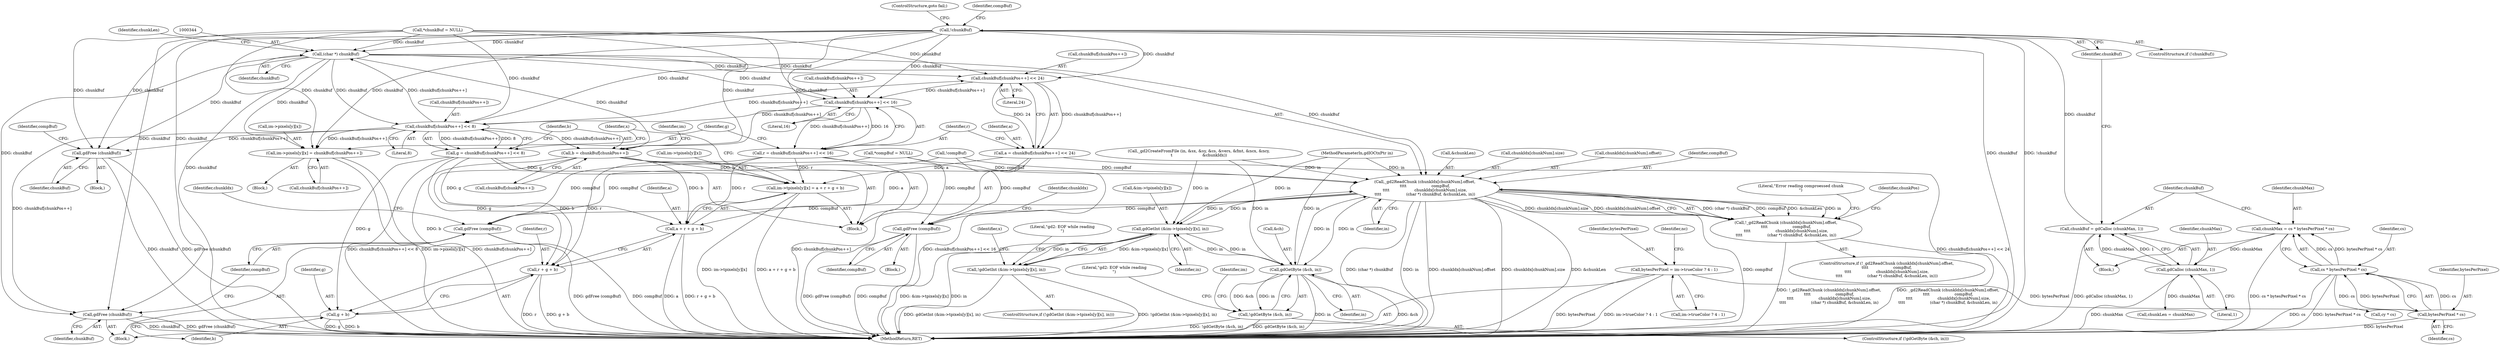 digraph "0_libgd_fe9ed49dafa993e3af96b6a5a589efeea9bfb36f@pointer" {
"1000254" [label="(Call,!chunkBuf)"];
"1000248" [label="(Call,chunkBuf = gdCalloc (chunkMax, 1))"];
"1000250" [label="(Call,gdCalloc (chunkMax, 1))"];
"1000241" [label="(Call,chunkMax = cs * bytesPerPixel * cs)"];
"1000243" [label="(Call,cs * bytesPerPixel * cs)"];
"1000245" [label="(Call,bytesPerPixel * cs)"];
"1000193" [label="(Call,bytesPerPixel = im->trueColor ? 4 : 1)"];
"1000343" [label="(Call,(char *) chunkBuf)"];
"1000331" [label="(Call,_gd2ReadChunk (chunkIdx[chunkNum].offset,\n\t\t\t\t                    compBuf,\n\t\t\t\t                    chunkIdx[chunkNum].size,\n\t\t\t\t                    (char *) chunkBuf, &chunkLen, in))"];
"1000330" [label="(Call,!_gd2ReadChunk (chunkIdx[chunkNum].offset,\n\t\t\t\t                    compBuf,\n\t\t\t\t                    chunkIdx[chunkNum].size,\n\t\t\t\t                    (char *) chunkBuf, &chunkLen, in))"];
"1000411" [label="(Call,gdGetInt (&im->tpixels[y][x], in))"];
"1000410" [label="(Call,!gdGetInt (&im->tpixels[y][x], in))"];
"1000433" [label="(Call,gdGetByte (&ch, in))"];
"1000432" [label="(Call,!gdGetByte (&ch, in))"];
"1000540" [label="(Call,gdFree (compBuf))"];
"1000560" [label="(Call,gdFree (compBuf))"];
"1000473" [label="(Call,chunkBuf[chunkPos++] << 24)"];
"1000471" [label="(Call,a = chunkBuf[chunkPos++] << 24)"];
"1000504" [label="(Call,im->tpixels[y][x] = a + r + g + b)"];
"1000512" [label="(Call,a + r + g + b)"];
"1000482" [label="(Call,chunkBuf[chunkPos++] << 16)"];
"1000480" [label="(Call,r = chunkBuf[chunkPos++] << 16)"];
"1000514" [label="(Call,r + g + b)"];
"1000491" [label="(Call,chunkBuf[chunkPos++] << 8)"];
"1000489" [label="(Call,g = chunkBuf[chunkPos++] << 8)"];
"1000516" [label="(Call,g + b)"];
"1000498" [label="(Call,b = chunkBuf[chunkPos++])"];
"1000521" [label="(Call,im->pixels[y][x] = chunkBuf[chunkPos++])"];
"1000538" [label="(Call,gdFree (chunkBuf))"];
"1000555" [label="(Call,gdFree (chunkBuf))"];
"1000498" [label="(Call,b = chunkBuf[chunkPos++])"];
"1000242" [label="(Identifier,chunkMax)"];
"1000499" [label="(Identifier,b)"];
"1000520" [label="(Block,)"];
"1000540" [label="(Call,gdFree (compBuf))"];
"1000556" [label="(Identifier,chunkBuf)"];
"1000555" [label="(Call,gdFree (chunkBuf))"];
"1000434" [label="(Call,&ch)"];
"1000241" [label="(Call,chunkMax = cs * bytesPerPixel * cs)"];
"1000515" [label="(Identifier,r)"];
"1000504" [label="(Call,im->tpixels[y][x] = a + r + g + b)"];
"1000469" [label="(Block,)"];
"1000257" [label="(ControlStructure,goto fail;)"];
"1000243" [label="(Call,cs * bytesPerPixel * cs)"];
"1000331" [label="(Call,_gd2ReadChunk (chunkIdx[chunkNum].offset,\n\t\t\t\t                    compBuf,\n\t\t\t\t                    chunkIdx[chunkNum].size,\n\t\t\t\t                    (char *) chunkBuf, &chunkLen, in))"];
"1000402" [label="(Identifier,x)"];
"1000563" [label="(Identifier,chunkIdx)"];
"1000439" [label="(Literal,\"gd2: EOF while reading\n\")"];
"1000253" [label="(ControlStructure,if (!chunkBuf))"];
"1000512" [label="(Call,a + r + g + b)"];
"1000558" [label="(Identifier,compBuf)"];
"1000326" [label="(Call,chunkLen = chunkMax)"];
"1000168" [label="(Call,_gd2CreateFromFile (in, &sx, &sy, &cs, &vers, &fmt, &ncx, &ncy,\n\t                        &chunkIdx))"];
"1000247" [label="(Identifier,cs)"];
"1000117" [label="(Block,)"];
"1000517" [label="(Identifier,g)"];
"1000473" [label="(Call,chunkBuf[chunkPos++] << 24)"];
"1000140" [label="(Call,*chunkBuf = NULL)"];
"1000496" [label="(Literal,8)"];
"1000352" [label="(Literal,\"Error reading comproessed chunk\n\")"];
"1000195" [label="(Call,im->trueColor ? 4 : 1)"];
"1000448" [label="(Identifier,im)"];
"1000514" [label="(Call,r + g + b)"];
"1000116" [label="(MethodParameterIn,gdIOCtxPtr in)"];
"1000245" [label="(Call,bytesPerPixel * cs)"];
"1000436" [label="(Identifier,in)"];
"1000246" [label="(Identifier,bytesPerPixel)"];
"1000255" [label="(Identifier,chunkBuf)"];
"1000249" [label="(Identifier,chunkBuf)"];
"1000492" [label="(Call,chunkBuf[chunkPos++])"];
"1000489" [label="(Call,g = chunkBuf[chunkPos++] << 8)"];
"1000244" [label="(Identifier,cs)"];
"1000481" [label="(Identifier,r)"];
"1000490" [label="(Identifier,g)"];
"1000432" [label="(Call,!gdGetByte (&ch, in))"];
"1000521" [label="(Call,im->pixels[y][x] = chunkBuf[chunkPos++])"];
"1000346" [label="(Call,&chunkLen)"];
"1000202" [label="(Identifier,nc)"];
"1000209" [label="(Block,)"];
"1000409" [label="(ControlStructure,if (!gdGetInt (&im->tpixels[y][x], in)))"];
"1000513" [label="(Identifier,a)"];
"1000487" [label="(Literal,16)"];
"1000345" [label="(Identifier,chunkBuf)"];
"1000471" [label="(Call,a = chunkBuf[chunkPos++] << 24)"];
"1000518" [label="(Identifier,b)"];
"1000338" [label="(Call,chunkIdx[chunkNum].size)"];
"1000264" [label="(Call,!compBuf)"];
"1000329" [label="(ControlStructure,if (!_gd2ReadChunk (chunkIdx[chunkNum].offset,\n\t\t\t\t                    compBuf,\n\t\t\t\t                    chunkIdx[chunkNum].size,\n\t\t\t\t                    (char *) chunkBuf, &chunkLen, in)))"];
"1000259" [label="(Identifier,compBuf)"];
"1000332" [label="(Call,chunkIdx[chunkNum].offset)"];
"1000420" [label="(Identifier,in)"];
"1000483" [label="(Call,chunkBuf[chunkPos++])"];
"1000554" [label="(Block,)"];
"1000411" [label="(Call,gdGetInt (&im->tpixels[y][x], in))"];
"1000561" [label="(Identifier,compBuf)"];
"1000522" [label="(Call,im->pixels[y][x])"];
"1000538" [label="(Call,gdFree (chunkBuf))"];
"1000482" [label="(Call,chunkBuf[chunkPos++] << 16)"];
"1000516" [label="(Call,g + b)"];
"1000250" [label="(Call,gdCalloc (chunkMax, 1))"];
"1000474" [label="(Call,chunkBuf[chunkPos++])"];
"1000348" [label="(Identifier,in)"];
"1000560" [label="(Call,gdFree (compBuf))"];
"1000529" [label="(Call,chunkBuf[chunkPos++])"];
"1000431" [label="(ControlStructure,if (!gdGetByte (&ch, in)))"];
"1000252" [label="(Literal,1)"];
"1000347" [label="(Identifier,chunkLen)"];
"1000480" [label="(Call,r = chunkBuf[chunkPos++] << 16)"];
"1000472" [label="(Identifier,a)"];
"1000410" [label="(Call,!gdGetInt (&im->tpixels[y][x], in))"];
"1000539" [label="(Identifier,chunkBuf)"];
"1000337" [label="(Identifier,compBuf)"];
"1000162" [label="(Call,*compBuf = NULL)"];
"1000194" [label="(Identifier,bytesPerPixel)"];
"1000463" [label="(Identifier,x)"];
"1000500" [label="(Call,chunkBuf[chunkPos++])"];
"1000330" [label="(Call,!_gd2ReadChunk (chunkIdx[chunkNum].offset,\n\t\t\t\t                    compBuf,\n\t\t\t\t                    chunkIdx[chunkNum].size,\n\t\t\t\t                    (char *) chunkBuf, &chunkLen, in))"];
"1000412" [label="(Call,&im->tpixels[y][x])"];
"1000254" [label="(Call,!chunkBuf)"];
"1000508" [label="(Identifier,im)"];
"1000433" [label="(Call,gdGetByte (&ch, in))"];
"1000569" [label="(MethodReturn,RET)"];
"1000541" [label="(Identifier,compBuf)"];
"1000423" [label="(Literal,\"gd2: EOF while reading\n\")"];
"1000559" [label="(Block,)"];
"1000355" [label="(Identifier,chunkPos)"];
"1000478" [label="(Literal,24)"];
"1000248" [label="(Call,chunkBuf = gdCalloc (chunkMax, 1))"];
"1000491" [label="(Call,chunkBuf[chunkPos++] << 8)"];
"1000343" [label="(Call,(char *) chunkBuf)"];
"1000193" [label="(Call,bytesPerPixel = im->trueColor ? 4 : 1)"];
"1000294" [label="(Call,cy * cs)"];
"1000543" [label="(Identifier,chunkIdx)"];
"1000505" [label="(Call,im->tpixels[y][x])"];
"1000251" [label="(Identifier,chunkMax)"];
"1000254" -> "1000253"  [label="AST: "];
"1000254" -> "1000255"  [label="CFG: "];
"1000255" -> "1000254"  [label="AST: "];
"1000257" -> "1000254"  [label="CFG: "];
"1000259" -> "1000254"  [label="CFG: "];
"1000254" -> "1000569"  [label="DDG: chunkBuf"];
"1000254" -> "1000569"  [label="DDG: !chunkBuf"];
"1000248" -> "1000254"  [label="DDG: chunkBuf"];
"1000254" -> "1000343"  [label="DDG: chunkBuf"];
"1000254" -> "1000473"  [label="DDG: chunkBuf"];
"1000254" -> "1000482"  [label="DDG: chunkBuf"];
"1000254" -> "1000491"  [label="DDG: chunkBuf"];
"1000254" -> "1000498"  [label="DDG: chunkBuf"];
"1000254" -> "1000521"  [label="DDG: chunkBuf"];
"1000254" -> "1000538"  [label="DDG: chunkBuf"];
"1000254" -> "1000555"  [label="DDG: chunkBuf"];
"1000248" -> "1000209"  [label="AST: "];
"1000248" -> "1000250"  [label="CFG: "];
"1000249" -> "1000248"  [label="AST: "];
"1000250" -> "1000248"  [label="AST: "];
"1000255" -> "1000248"  [label="CFG: "];
"1000248" -> "1000569"  [label="DDG: gdCalloc (chunkMax, 1)"];
"1000250" -> "1000248"  [label="DDG: chunkMax"];
"1000250" -> "1000248"  [label="DDG: 1"];
"1000250" -> "1000252"  [label="CFG: "];
"1000251" -> "1000250"  [label="AST: "];
"1000252" -> "1000250"  [label="AST: "];
"1000250" -> "1000569"  [label="DDG: chunkMax"];
"1000241" -> "1000250"  [label="DDG: chunkMax"];
"1000250" -> "1000326"  [label="DDG: chunkMax"];
"1000241" -> "1000209"  [label="AST: "];
"1000241" -> "1000243"  [label="CFG: "];
"1000242" -> "1000241"  [label="AST: "];
"1000243" -> "1000241"  [label="AST: "];
"1000249" -> "1000241"  [label="CFG: "];
"1000241" -> "1000569"  [label="DDG: cs * bytesPerPixel * cs"];
"1000243" -> "1000241"  [label="DDG: cs"];
"1000243" -> "1000241"  [label="DDG: bytesPerPixel * cs"];
"1000243" -> "1000245"  [label="CFG: "];
"1000244" -> "1000243"  [label="AST: "];
"1000245" -> "1000243"  [label="AST: "];
"1000243" -> "1000569"  [label="DDG: cs"];
"1000243" -> "1000569"  [label="DDG: bytesPerPixel * cs"];
"1000245" -> "1000243"  [label="DDG: cs"];
"1000245" -> "1000243"  [label="DDG: bytesPerPixel"];
"1000243" -> "1000294"  [label="DDG: cs"];
"1000245" -> "1000247"  [label="CFG: "];
"1000246" -> "1000245"  [label="AST: "];
"1000247" -> "1000245"  [label="AST: "];
"1000245" -> "1000569"  [label="DDG: bytesPerPixel"];
"1000193" -> "1000245"  [label="DDG: bytesPerPixel"];
"1000193" -> "1000117"  [label="AST: "];
"1000193" -> "1000195"  [label="CFG: "];
"1000194" -> "1000193"  [label="AST: "];
"1000195" -> "1000193"  [label="AST: "];
"1000202" -> "1000193"  [label="CFG: "];
"1000193" -> "1000569"  [label="DDG: bytesPerPixel"];
"1000193" -> "1000569"  [label="DDG: im->trueColor ? 4 : 1"];
"1000343" -> "1000331"  [label="AST: "];
"1000343" -> "1000345"  [label="CFG: "];
"1000344" -> "1000343"  [label="AST: "];
"1000345" -> "1000343"  [label="AST: "];
"1000347" -> "1000343"  [label="CFG: "];
"1000343" -> "1000569"  [label="DDG: chunkBuf"];
"1000343" -> "1000331"  [label="DDG: chunkBuf"];
"1000140" -> "1000343"  [label="DDG: chunkBuf"];
"1000491" -> "1000343"  [label="DDG: chunkBuf[chunkPos++]"];
"1000343" -> "1000473"  [label="DDG: chunkBuf"];
"1000343" -> "1000482"  [label="DDG: chunkBuf"];
"1000343" -> "1000491"  [label="DDG: chunkBuf"];
"1000343" -> "1000498"  [label="DDG: chunkBuf"];
"1000343" -> "1000521"  [label="DDG: chunkBuf"];
"1000343" -> "1000538"  [label="DDG: chunkBuf"];
"1000343" -> "1000555"  [label="DDG: chunkBuf"];
"1000331" -> "1000330"  [label="AST: "];
"1000331" -> "1000348"  [label="CFG: "];
"1000332" -> "1000331"  [label="AST: "];
"1000337" -> "1000331"  [label="AST: "];
"1000338" -> "1000331"  [label="AST: "];
"1000346" -> "1000331"  [label="AST: "];
"1000348" -> "1000331"  [label="AST: "];
"1000330" -> "1000331"  [label="CFG: "];
"1000331" -> "1000569"  [label="DDG: (char *) chunkBuf"];
"1000331" -> "1000569"  [label="DDG: in"];
"1000331" -> "1000569"  [label="DDG: chunkIdx[chunkNum].offset"];
"1000331" -> "1000569"  [label="DDG: chunkIdx[chunkNum].size"];
"1000331" -> "1000569"  [label="DDG: &chunkLen"];
"1000331" -> "1000569"  [label="DDG: compBuf"];
"1000331" -> "1000330"  [label="DDG: (char *) chunkBuf"];
"1000331" -> "1000330"  [label="DDG: compBuf"];
"1000331" -> "1000330"  [label="DDG: &chunkLen"];
"1000331" -> "1000330"  [label="DDG: in"];
"1000331" -> "1000330"  [label="DDG: chunkIdx[chunkNum].size"];
"1000331" -> "1000330"  [label="DDG: chunkIdx[chunkNum].offset"];
"1000264" -> "1000331"  [label="DDG: compBuf"];
"1000162" -> "1000331"  [label="DDG: compBuf"];
"1000433" -> "1000331"  [label="DDG: in"];
"1000168" -> "1000331"  [label="DDG: in"];
"1000411" -> "1000331"  [label="DDG: in"];
"1000116" -> "1000331"  [label="DDG: in"];
"1000331" -> "1000411"  [label="DDG: in"];
"1000331" -> "1000433"  [label="DDG: in"];
"1000331" -> "1000540"  [label="DDG: compBuf"];
"1000331" -> "1000560"  [label="DDG: compBuf"];
"1000330" -> "1000329"  [label="AST: "];
"1000352" -> "1000330"  [label="CFG: "];
"1000355" -> "1000330"  [label="CFG: "];
"1000330" -> "1000569"  [label="DDG: _gd2ReadChunk (chunkIdx[chunkNum].offset,\n\t\t\t\t                    compBuf,\n\t\t\t\t                    chunkIdx[chunkNum].size,\n\t\t\t\t                    (char *) chunkBuf, &chunkLen, in)"];
"1000330" -> "1000569"  [label="DDG: !_gd2ReadChunk (chunkIdx[chunkNum].offset,\n\t\t\t\t                    compBuf,\n\t\t\t\t                    chunkIdx[chunkNum].size,\n\t\t\t\t                    (char *) chunkBuf, &chunkLen, in)"];
"1000411" -> "1000410"  [label="AST: "];
"1000411" -> "1000420"  [label="CFG: "];
"1000412" -> "1000411"  [label="AST: "];
"1000420" -> "1000411"  [label="AST: "];
"1000410" -> "1000411"  [label="CFG: "];
"1000411" -> "1000569"  [label="DDG: &im->tpixels[y][x]"];
"1000411" -> "1000569"  [label="DDG: in"];
"1000411" -> "1000410"  [label="DDG: &im->tpixels[y][x]"];
"1000411" -> "1000410"  [label="DDG: in"];
"1000433" -> "1000411"  [label="DDG: in"];
"1000168" -> "1000411"  [label="DDG: in"];
"1000116" -> "1000411"  [label="DDG: in"];
"1000411" -> "1000433"  [label="DDG: in"];
"1000410" -> "1000409"  [label="AST: "];
"1000423" -> "1000410"  [label="CFG: "];
"1000402" -> "1000410"  [label="CFG: "];
"1000410" -> "1000569"  [label="DDG: gdGetInt (&im->tpixels[y][x], in)"];
"1000410" -> "1000569"  [label="DDG: !gdGetInt (&im->tpixels[y][x], in)"];
"1000433" -> "1000432"  [label="AST: "];
"1000433" -> "1000436"  [label="CFG: "];
"1000434" -> "1000433"  [label="AST: "];
"1000436" -> "1000433"  [label="AST: "];
"1000432" -> "1000433"  [label="CFG: "];
"1000433" -> "1000569"  [label="DDG: in"];
"1000433" -> "1000569"  [label="DDG: &ch"];
"1000433" -> "1000432"  [label="DDG: &ch"];
"1000433" -> "1000432"  [label="DDG: in"];
"1000168" -> "1000433"  [label="DDG: in"];
"1000116" -> "1000433"  [label="DDG: in"];
"1000432" -> "1000431"  [label="AST: "];
"1000439" -> "1000432"  [label="CFG: "];
"1000448" -> "1000432"  [label="CFG: "];
"1000432" -> "1000569"  [label="DDG: !gdGetByte (&ch, in)"];
"1000432" -> "1000569"  [label="DDG: gdGetByte (&ch, in)"];
"1000540" -> "1000117"  [label="AST: "];
"1000540" -> "1000541"  [label="CFG: "];
"1000541" -> "1000540"  [label="AST: "];
"1000543" -> "1000540"  [label="CFG: "];
"1000540" -> "1000569"  [label="DDG: gdFree (compBuf)"];
"1000540" -> "1000569"  [label="DDG: compBuf"];
"1000264" -> "1000540"  [label="DDG: compBuf"];
"1000162" -> "1000540"  [label="DDG: compBuf"];
"1000560" -> "1000559"  [label="AST: "];
"1000560" -> "1000561"  [label="CFG: "];
"1000561" -> "1000560"  [label="AST: "];
"1000563" -> "1000560"  [label="CFG: "];
"1000560" -> "1000569"  [label="DDG: gdFree (compBuf)"];
"1000560" -> "1000569"  [label="DDG: compBuf"];
"1000264" -> "1000560"  [label="DDG: compBuf"];
"1000162" -> "1000560"  [label="DDG: compBuf"];
"1000473" -> "1000471"  [label="AST: "];
"1000473" -> "1000478"  [label="CFG: "];
"1000474" -> "1000473"  [label="AST: "];
"1000478" -> "1000473"  [label="AST: "];
"1000471" -> "1000473"  [label="CFG: "];
"1000473" -> "1000471"  [label="DDG: chunkBuf[chunkPos++]"];
"1000473" -> "1000471"  [label="DDG: 24"];
"1000140" -> "1000473"  [label="DDG: chunkBuf"];
"1000491" -> "1000473"  [label="DDG: chunkBuf[chunkPos++]"];
"1000473" -> "1000482"  [label="DDG: chunkBuf[chunkPos++]"];
"1000471" -> "1000469"  [label="AST: "];
"1000472" -> "1000471"  [label="AST: "];
"1000481" -> "1000471"  [label="CFG: "];
"1000471" -> "1000569"  [label="DDG: chunkBuf[chunkPos++] << 24"];
"1000471" -> "1000504"  [label="DDG: a"];
"1000471" -> "1000512"  [label="DDG: a"];
"1000504" -> "1000469"  [label="AST: "];
"1000504" -> "1000512"  [label="CFG: "];
"1000505" -> "1000504"  [label="AST: "];
"1000512" -> "1000504"  [label="AST: "];
"1000463" -> "1000504"  [label="CFG: "];
"1000504" -> "1000569"  [label="DDG: im->tpixels[y][x]"];
"1000504" -> "1000569"  [label="DDG: a + r + g + b"];
"1000480" -> "1000504"  [label="DDG: r"];
"1000489" -> "1000504"  [label="DDG: g"];
"1000498" -> "1000504"  [label="DDG: b"];
"1000512" -> "1000514"  [label="CFG: "];
"1000513" -> "1000512"  [label="AST: "];
"1000514" -> "1000512"  [label="AST: "];
"1000512" -> "1000569"  [label="DDG: a"];
"1000512" -> "1000569"  [label="DDG: r + g + b"];
"1000480" -> "1000512"  [label="DDG: r"];
"1000489" -> "1000512"  [label="DDG: g"];
"1000498" -> "1000512"  [label="DDG: b"];
"1000482" -> "1000480"  [label="AST: "];
"1000482" -> "1000487"  [label="CFG: "];
"1000483" -> "1000482"  [label="AST: "];
"1000487" -> "1000482"  [label="AST: "];
"1000480" -> "1000482"  [label="CFG: "];
"1000482" -> "1000480"  [label="DDG: chunkBuf[chunkPos++]"];
"1000482" -> "1000480"  [label="DDG: 16"];
"1000140" -> "1000482"  [label="DDG: chunkBuf"];
"1000482" -> "1000491"  [label="DDG: chunkBuf[chunkPos++]"];
"1000480" -> "1000469"  [label="AST: "];
"1000481" -> "1000480"  [label="AST: "];
"1000490" -> "1000480"  [label="CFG: "];
"1000480" -> "1000569"  [label="DDG: chunkBuf[chunkPos++] << 16"];
"1000480" -> "1000514"  [label="DDG: r"];
"1000514" -> "1000516"  [label="CFG: "];
"1000515" -> "1000514"  [label="AST: "];
"1000516" -> "1000514"  [label="AST: "];
"1000514" -> "1000569"  [label="DDG: r"];
"1000514" -> "1000569"  [label="DDG: g + b"];
"1000489" -> "1000514"  [label="DDG: g"];
"1000498" -> "1000514"  [label="DDG: b"];
"1000491" -> "1000489"  [label="AST: "];
"1000491" -> "1000496"  [label="CFG: "];
"1000492" -> "1000491"  [label="AST: "];
"1000496" -> "1000491"  [label="AST: "];
"1000489" -> "1000491"  [label="CFG: "];
"1000491" -> "1000489"  [label="DDG: chunkBuf[chunkPos++]"];
"1000491" -> "1000489"  [label="DDG: 8"];
"1000140" -> "1000491"  [label="DDG: chunkBuf"];
"1000491" -> "1000498"  [label="DDG: chunkBuf[chunkPos++]"];
"1000491" -> "1000521"  [label="DDG: chunkBuf[chunkPos++]"];
"1000491" -> "1000538"  [label="DDG: chunkBuf[chunkPos++]"];
"1000491" -> "1000555"  [label="DDG: chunkBuf[chunkPos++]"];
"1000489" -> "1000469"  [label="AST: "];
"1000490" -> "1000489"  [label="AST: "];
"1000499" -> "1000489"  [label="CFG: "];
"1000489" -> "1000569"  [label="DDG: chunkBuf[chunkPos++] << 8"];
"1000489" -> "1000516"  [label="DDG: g"];
"1000516" -> "1000518"  [label="CFG: "];
"1000517" -> "1000516"  [label="AST: "];
"1000518" -> "1000516"  [label="AST: "];
"1000516" -> "1000569"  [label="DDG: b"];
"1000516" -> "1000569"  [label="DDG: g"];
"1000498" -> "1000516"  [label="DDG: b"];
"1000498" -> "1000469"  [label="AST: "];
"1000498" -> "1000500"  [label="CFG: "];
"1000499" -> "1000498"  [label="AST: "];
"1000500" -> "1000498"  [label="AST: "];
"1000508" -> "1000498"  [label="CFG: "];
"1000498" -> "1000569"  [label="DDG: chunkBuf[chunkPos++]"];
"1000140" -> "1000498"  [label="DDG: chunkBuf"];
"1000521" -> "1000520"  [label="AST: "];
"1000521" -> "1000529"  [label="CFG: "];
"1000522" -> "1000521"  [label="AST: "];
"1000529" -> "1000521"  [label="AST: "];
"1000463" -> "1000521"  [label="CFG: "];
"1000521" -> "1000569"  [label="DDG: im->pixels[y][x]"];
"1000521" -> "1000569"  [label="DDG: chunkBuf[chunkPos++]"];
"1000140" -> "1000521"  [label="DDG: chunkBuf"];
"1000538" -> "1000117"  [label="AST: "];
"1000538" -> "1000539"  [label="CFG: "];
"1000539" -> "1000538"  [label="AST: "];
"1000541" -> "1000538"  [label="CFG: "];
"1000538" -> "1000569"  [label="DDG: chunkBuf"];
"1000538" -> "1000569"  [label="DDG: gdFree (chunkBuf)"];
"1000140" -> "1000538"  [label="DDG: chunkBuf"];
"1000555" -> "1000554"  [label="AST: "];
"1000555" -> "1000556"  [label="CFG: "];
"1000556" -> "1000555"  [label="AST: "];
"1000558" -> "1000555"  [label="CFG: "];
"1000555" -> "1000569"  [label="DDG: gdFree (chunkBuf)"];
"1000555" -> "1000569"  [label="DDG: chunkBuf"];
"1000140" -> "1000555"  [label="DDG: chunkBuf"];
}
